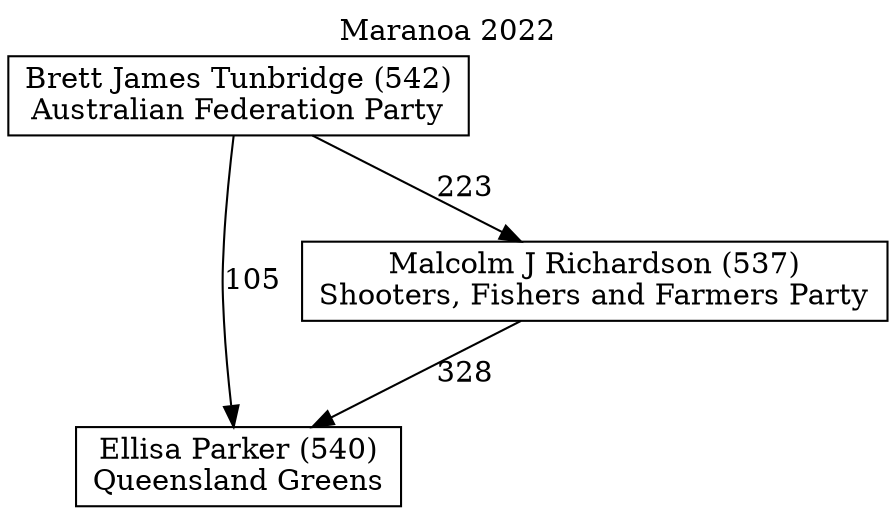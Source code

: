// House preference flow
digraph "Ellisa Parker (540)_Maranoa_2022" {
	graph [label="Maranoa 2022" labelloc=t mclimit=10]
	node [shape=box]
	"Ellisa Parker (540)" [label="Ellisa Parker (540)
Queensland Greens"]
	"Brett James Tunbridge (542)" [label="Brett James Tunbridge (542)
Australian Federation Party"]
	"Malcolm J Richardson (537)" [label="Malcolm J Richardson (537)
Shooters, Fishers and Farmers Party"]
	"Brett James Tunbridge (542)" -> "Ellisa Parker (540)" [label=105]
	"Malcolm J Richardson (537)" -> "Ellisa Parker (540)" [label=328]
	"Brett James Tunbridge (542)" -> "Malcolm J Richardson (537)" [label=223]
}
